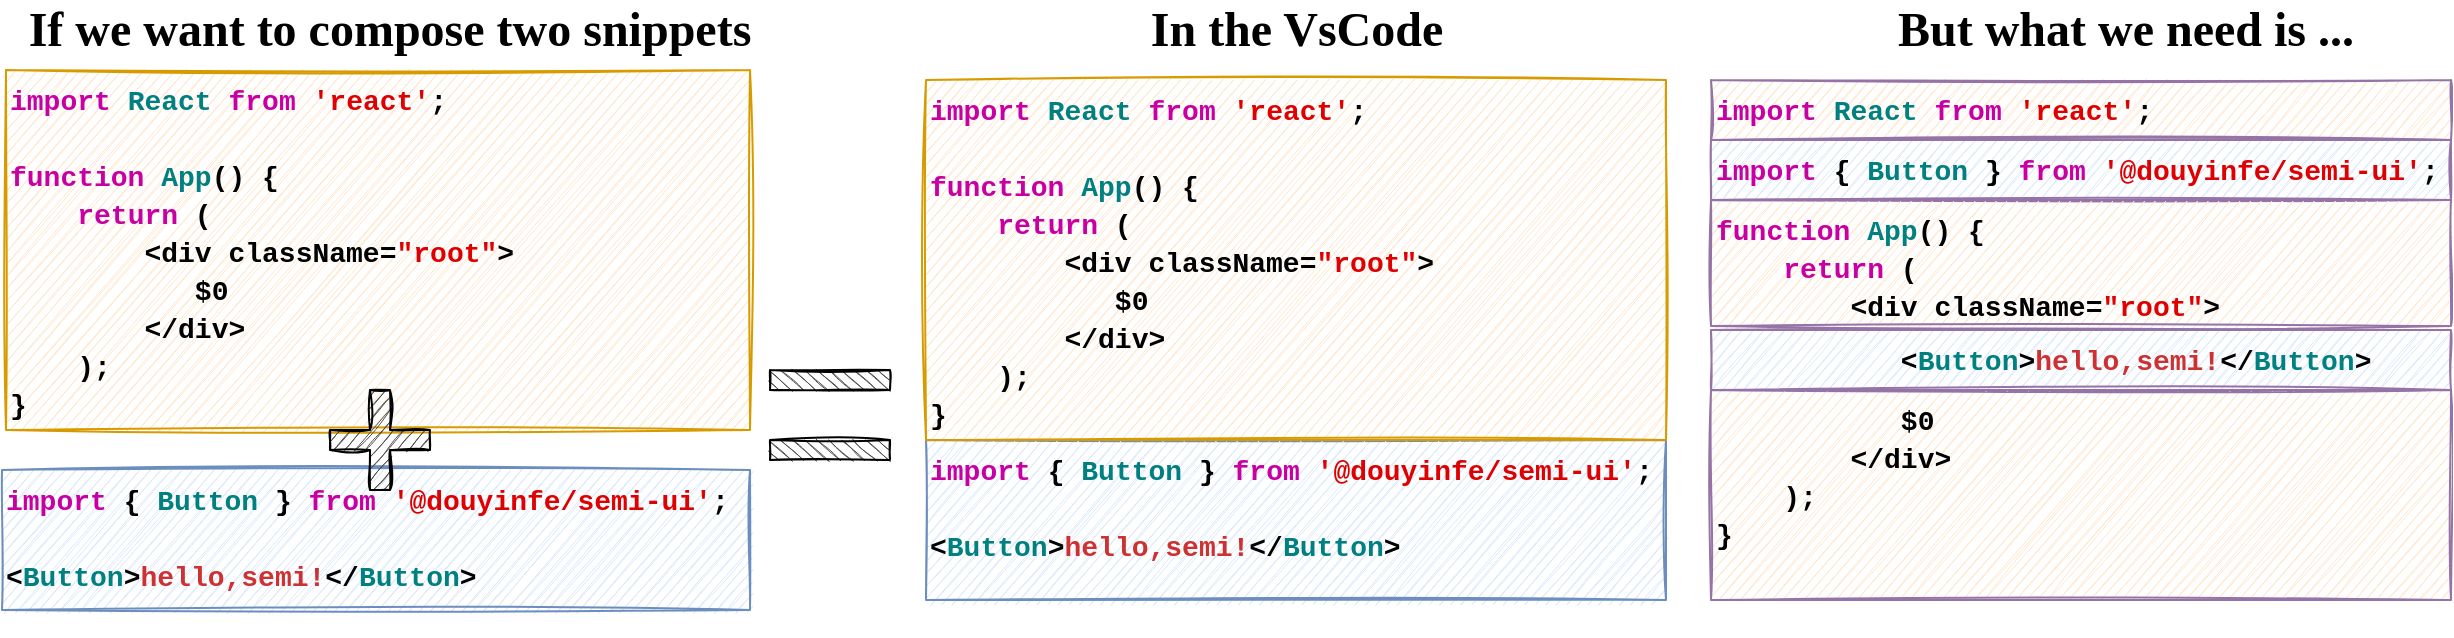 <mxfile version="17.2.4" type="device"><diagram id="JyWx1lpxqkcZEHRJENhf" name="第 1 页"><mxGraphModel dx="1296" dy="1093" grid="1" gridSize="10" guides="1" tooltips="1" connect="1" arrows="1" fold="1" page="1" pageScale="1" pageWidth="827" pageHeight="1169" math="0" shadow="0"><root><mxCell id="0"/><mxCell id="1" parent="0"/><mxCell id="n43pH3vnvwhIwMg1ilMU-5" value="&lt;div style=&quot;color: rgb(0, 0, 0); background-color: rgba(255, 255, 254, 0); font-family: &amp;quot;fira code&amp;quot;, menlo, monaco, &amp;quot;courier new&amp;quot;, monospace, consolas, &amp;quot;courier new&amp;quot;, monospace; font-size: 14px; line-height: 19px;&quot;&gt;&lt;div&gt;&lt;span style=&quot;background-color: rgba(255 , 255 , 254 , 0) ; color: rgb(200 , 0 , 164)&quot;&gt;import&lt;/span&gt;&lt;span style=&quot;background-color: rgba(255 , 255 , 254 , 0)&quot;&gt;&amp;nbsp;{&amp;nbsp;&lt;/span&gt;&lt;span style=&quot;background-color: rgba(255 , 255 , 254 , 0) ; color: rgb(0 , 128 , 128)&quot;&gt;Button&lt;/span&gt;&lt;span style=&quot;background-color: rgba(255 , 255 , 254 , 0)&quot;&gt;&amp;nbsp;}&amp;nbsp;&lt;/span&gt;&lt;span style=&quot;background-color: rgba(255 , 255 , 254 , 0) ; color: rgb(200 , 0 , 164)&quot;&gt;from&lt;/span&gt;&lt;span style=&quot;background-color: rgba(255 , 255 , 254 , 0)&quot;&gt;&amp;nbsp;&lt;/span&gt;&lt;span style=&quot;background-color: rgba(255 , 255 , 254 , 0) ; color: rgb(223 , 0 , 2)&quot;&gt;'@douyinfe/semi-ui'&lt;/span&gt;&lt;span style=&quot;background-color: rgba(255 , 255 , 254 , 0)&quot;&gt;;&lt;/span&gt;&lt;br&gt;&lt;/div&gt;&lt;div&gt;&lt;br&gt;&lt;/div&gt;&lt;div&gt;&lt;span style=&quot;color: #000000&quot;&gt;&amp;lt;&lt;/span&gt;&lt;span style=&quot;color: #008080&quot;&gt;Button&lt;/span&gt;&lt;span style=&quot;color: #000000&quot;&gt;&amp;gt;&lt;/span&gt;&lt;span style=&quot;color: #cd3131&quot;&gt;hello,semi!&lt;/span&gt;&lt;span style=&quot;color: #000000&quot;&gt;&amp;lt;/&lt;/span&gt;&lt;span style=&quot;color: #008080&quot;&gt;Button&lt;/span&gt;&lt;span style=&quot;color: #000000&quot;&gt;&amp;gt;&lt;/span&gt;&lt;/div&gt;&lt;div&gt;&lt;br&gt;&lt;/div&gt;&lt;/div&gt;" style="text;whiteSpace=wrap;fontFamily=Times New Roman;html=1;fillColor=#dae8fc;strokeColor=#6c8ebf;sketch=1;fontStyle=1" parent="1" vertex="1"><mxGeometry x="8" y="445" width="374" height="70" as="geometry"/></mxCell><mxCell id="n43pH3vnvwhIwMg1ilMU-6" value="&lt;div style=&quot;color: rgb(0, 0, 0); background-color: rgba(255, 255, 254, 0); font-family: &amp;quot;fira code&amp;quot;, menlo, monaco, &amp;quot;courier new&amp;quot;, monospace, consolas, &amp;quot;courier new&amp;quot;, monospace; font-size: 14px; line-height: 19px;&quot;&gt;&lt;div&gt;&lt;span style=&quot;color: #c800a4&quot;&gt;import&lt;/span&gt;&lt;span style=&quot;color: #000000&quot;&gt;&amp;nbsp;&lt;/span&gt;&lt;span style=&quot;color: #008080&quot;&gt;React&lt;/span&gt;&lt;span style=&quot;color: #000000&quot;&gt;&amp;nbsp;&lt;/span&gt;&lt;span style=&quot;color: #c800a4&quot;&gt;from&lt;/span&gt;&lt;span style=&quot;color: #000000&quot;&gt;&amp;nbsp;&lt;/span&gt;&lt;span style=&quot;color: #df0002&quot;&gt;'react'&lt;/span&gt;&lt;span style=&quot;color: #000000&quot;&gt;;&lt;/span&gt;&lt;/div&gt;&lt;div&gt;&lt;span style=&quot;color: #000000&quot;&gt;&lt;br&gt;&lt;/span&gt;&lt;/div&gt;&lt;div&gt;&lt;span style=&quot;color: #c800a4&quot;&gt;function&lt;/span&gt;&lt;span style=&quot;color: #000000&quot;&gt;&amp;nbsp;&lt;/span&gt;&lt;span style=&quot;color: #008080&quot;&gt;App&lt;/span&gt;&lt;span style=&quot;color: #000000&quot;&gt;()&amp;nbsp;{&lt;/span&gt;&lt;/div&gt;&lt;div&gt;&lt;span style=&quot;color: #000000&quot;&gt;&amp;nbsp;&amp;nbsp;&amp;nbsp;&amp;nbsp;&lt;/span&gt;&lt;span style=&quot;color: #c800a4&quot;&gt;return&lt;/span&gt;&lt;span style=&quot;color: #000000&quot;&gt;&amp;nbsp;(&lt;/span&gt;&lt;/div&gt;&lt;div&gt;&lt;span style=&quot;color: #000000&quot;&gt;&amp;nbsp;&amp;nbsp;&amp;nbsp;&amp;nbsp;&amp;nbsp;&amp;nbsp;&amp;nbsp;&amp;nbsp;&amp;lt;div&amp;nbsp;className=&lt;/span&gt;&lt;span style=&quot;color: #df0002&quot;&gt;&quot;root&quot;&lt;/span&gt;&lt;span style=&quot;color: #000000&quot;&gt;&amp;gt;&lt;/span&gt;&lt;/div&gt;&lt;div&gt;&lt;span style=&quot;color: #000000&quot;&gt;&lt;span style=&quot;white-space: pre&quot;&gt;&#9;&lt;/span&gt;&amp;nbsp; &amp;nbsp;$0&lt;br&gt;&lt;/span&gt;&lt;/div&gt;&lt;div&gt;&lt;span style=&quot;color: #000000&quot;&gt;&amp;nbsp;&amp;nbsp;&amp;nbsp;&amp;nbsp;&amp;nbsp;&amp;nbsp;&amp;nbsp;&amp;nbsp;&amp;lt;/div&amp;gt;&lt;/span&gt;&lt;/div&gt;&lt;div&gt;&lt;span style=&quot;color: #000000&quot;&gt;&amp;nbsp;&amp;nbsp;&amp;nbsp;&amp;nbsp;);&lt;/span&gt;&lt;/div&gt;&lt;div&gt;&lt;span style=&quot;color: #000000&quot;&gt;}&lt;/span&gt;&lt;/div&gt;&lt;/div&gt;" style="text;whiteSpace=wrap;fontFamily=Times New Roman;html=1;fillColor=#ffe6cc;strokeColor=#d79b00;rounded=0;glass=0;sketch=1;shadow=0;fontStyle=1" parent="1" vertex="1"><mxGeometry x="10" y="245" width="372" height="180" as="geometry"/></mxCell><mxCell id="n43pH3vnvwhIwMg1ilMU-7" value="" style="shape=cross;whiteSpace=wrap;html=1;rounded=0;shadow=0;glass=0;sketch=1;fontFamily=Times New Roman;fillColor=#4D4D4D;fontStyle=1" parent="1" vertex="1"><mxGeometry x="172" y="405" width="50" height="50" as="geometry"/></mxCell><mxCell id="n43pH3vnvwhIwMg1ilMU-16" value="" style="verticalLabelPosition=bottom;verticalAlign=top;html=1;shape=mxgraph.basic.rect;fillColor2=none;strokeWidth=1;size=20;indent=5;rounded=0;shadow=0;glass=0;sketch=1;fontFamily=Times New Roman;fillColor=#4D4D4D;direction=south;fontStyle=1" parent="1" vertex="1"><mxGeometry x="392" y="430" width="60" height="10" as="geometry"/></mxCell><mxCell id="n43pH3vnvwhIwMg1ilMU-17" value="" style="verticalLabelPosition=bottom;verticalAlign=top;html=1;shape=mxgraph.basic.rect;fillColor2=none;strokeWidth=1;size=20;indent=5;rounded=0;shadow=0;glass=0;sketch=1;fontFamily=Times New Roman;fillColor=#4D4D4D;direction=south;fontStyle=1" parent="1" vertex="1"><mxGeometry x="392" y="395" width="60" height="10" as="geometry"/></mxCell><mxCell id="n43pH3vnvwhIwMg1ilMU-18" value="&lt;div style=&quot;color: rgb(0, 0, 0); background-color: rgba(255, 255, 254, 0); font-family: &amp;quot;fira code&amp;quot;, menlo, monaco, &amp;quot;courier new&amp;quot;, monospace, consolas, &amp;quot;courier new&amp;quot;, monospace; font-size: 14px; line-height: 19px;&quot;&gt;&lt;div&gt;&lt;span style=&quot;background-color: rgba(255 , 255 , 254 , 0) ; color: rgb(200 , 0 , 164)&quot;&gt;import&lt;/span&gt;&lt;span style=&quot;background-color: rgba(255 , 255 , 254 , 0)&quot;&gt;&amp;nbsp;{&amp;nbsp;&lt;/span&gt;&lt;span style=&quot;background-color: rgba(255 , 255 , 254 , 0) ; color: rgb(0 , 128 , 128)&quot;&gt;Button&lt;/span&gt;&lt;span style=&quot;background-color: rgba(255 , 255 , 254 , 0)&quot;&gt;&amp;nbsp;}&amp;nbsp;&lt;/span&gt;&lt;span style=&quot;background-color: rgba(255 , 255 , 254 , 0) ; color: rgb(200 , 0 , 164)&quot;&gt;from&lt;/span&gt;&lt;span style=&quot;background-color: rgba(255 , 255 , 254 , 0)&quot;&gt;&amp;nbsp;&lt;/span&gt;&lt;span style=&quot;background-color: rgba(255 , 255 , 254 , 0) ; color: rgb(223 , 0 , 2)&quot;&gt;'@douyinfe/semi-ui'&lt;/span&gt;&lt;span style=&quot;background-color: rgba(255 , 255 , 254 , 0)&quot;&gt;;&lt;/span&gt;&lt;br&gt;&lt;/div&gt;&lt;div&gt;&lt;br&gt;&lt;/div&gt;&lt;div&gt;&lt;span style=&quot;color: #000000&quot;&gt;&amp;lt;&lt;/span&gt;&lt;span style=&quot;color: #008080&quot;&gt;Button&lt;/span&gt;&lt;span style=&quot;color: #000000&quot;&gt;&amp;gt;&lt;/span&gt;&lt;span style=&quot;color: #cd3131&quot;&gt;hello,semi!&lt;/span&gt;&lt;span style=&quot;color: #000000&quot;&gt;&amp;lt;/&lt;/span&gt;&lt;span style=&quot;color: #008080&quot;&gt;Button&lt;/span&gt;&lt;span style=&quot;color: #000000&quot;&gt;&amp;gt;&lt;/span&gt;&lt;/div&gt;&lt;div&gt;&lt;br&gt;&lt;/div&gt;&lt;/div&gt;" style="text;whiteSpace=wrap;fontFamily=Times New Roman;html=1;fillColor=#dae8fc;strokeColor=#6c8ebf;sketch=1;fontStyle=1" parent="1" vertex="1"><mxGeometry x="470" y="430" width="370" height="80" as="geometry"/></mxCell><mxCell id="n43pH3vnvwhIwMg1ilMU-19" value="&lt;div style=&quot;color: rgb(0, 0, 0); background-color: rgba(255, 255, 254, 0); font-family: &amp;quot;fira code&amp;quot;, menlo, monaco, &amp;quot;courier new&amp;quot;, monospace, consolas, &amp;quot;courier new&amp;quot;, monospace; font-size: 14px; line-height: 19px;&quot;&gt;&lt;div&gt;&lt;span style=&quot;color: #c800a4&quot;&gt;import&lt;/span&gt;&lt;span style=&quot;color: #000000&quot;&gt;&amp;nbsp;&lt;/span&gt;&lt;span style=&quot;color: #008080&quot;&gt;React&lt;/span&gt;&lt;span style=&quot;color: #000000&quot;&gt;&amp;nbsp;&lt;/span&gt;&lt;span style=&quot;color: #c800a4&quot;&gt;from&lt;/span&gt;&lt;span style=&quot;color: #000000&quot;&gt;&amp;nbsp;&lt;/span&gt;&lt;span style=&quot;color: #df0002&quot;&gt;'react'&lt;/span&gt;&lt;span style=&quot;color: #000000&quot;&gt;;&lt;/span&gt;&lt;/div&gt;&lt;div&gt;&lt;span style=&quot;color: #000000&quot;&gt;&lt;br&gt;&lt;/span&gt;&lt;/div&gt;&lt;div&gt;&lt;span style=&quot;color: #c800a4&quot;&gt;function&lt;/span&gt;&lt;span style=&quot;color: #000000&quot;&gt;&amp;nbsp;&lt;/span&gt;&lt;span style=&quot;color: #008080&quot;&gt;App&lt;/span&gt;&lt;span style=&quot;color: #000000&quot;&gt;()&amp;nbsp;{&lt;/span&gt;&lt;/div&gt;&lt;div&gt;&lt;span style=&quot;color: #000000&quot;&gt;&amp;nbsp;&amp;nbsp;&amp;nbsp;&amp;nbsp;&lt;/span&gt;&lt;span style=&quot;color: #c800a4&quot;&gt;return&lt;/span&gt;&lt;span style=&quot;color: #000000&quot;&gt;&amp;nbsp;(&lt;/span&gt;&lt;/div&gt;&lt;div&gt;&lt;span style=&quot;color: #000000&quot;&gt;&amp;nbsp;&amp;nbsp;&amp;nbsp;&amp;nbsp;&amp;nbsp;&amp;nbsp;&amp;nbsp;&amp;nbsp;&amp;lt;div&amp;nbsp;className=&lt;/span&gt;&lt;span style=&quot;color: #df0002&quot;&gt;&quot;root&quot;&lt;/span&gt;&lt;span style=&quot;color: #000000&quot;&gt;&amp;gt;&lt;/span&gt;&lt;/div&gt;&lt;div&gt;&lt;span style=&quot;color: #000000&quot;&gt;&lt;span style=&quot;white-space: pre&quot;&gt;&#9;&lt;/span&gt;&amp;nbsp; &amp;nbsp;$0&lt;br&gt;&lt;/span&gt;&lt;/div&gt;&lt;div&gt;&lt;span style=&quot;color: #000000&quot;&gt;&amp;nbsp;&amp;nbsp;&amp;nbsp;&amp;nbsp;&amp;nbsp;&amp;nbsp;&amp;nbsp;&amp;nbsp;&amp;lt;/div&amp;gt;&lt;/span&gt;&lt;/div&gt;&lt;div&gt;&lt;span style=&quot;color: #000000&quot;&gt;&amp;nbsp;&amp;nbsp;&amp;nbsp;&amp;nbsp;);&lt;/span&gt;&lt;/div&gt;&lt;div&gt;&lt;span style=&quot;color: #000000&quot;&gt;}&lt;/span&gt;&lt;/div&gt;&lt;/div&gt;" style="text;whiteSpace=wrap;fontFamily=Times New Roman;html=1;fillColor=#ffe6cc;strokeColor=#d79b00;rounded=0;glass=0;sketch=1;shadow=0;fontStyle=1" parent="1" vertex="1"><mxGeometry x="470" y="250" width="370" height="180" as="geometry"/></mxCell><mxCell id="n43pH3vnvwhIwMg1ilMU-27" value="&lt;font style=&quot;font-size: 24px&quot;&gt;In the VsCode&lt;/font&gt;" style="text;html=1;strokeColor=none;fillColor=none;align=center;verticalAlign=middle;whiteSpace=wrap;rounded=0;shadow=0;glass=0;sketch=1;fontFamily=Times New Roman;fontStyle=1" parent="1" vertex="1"><mxGeometry x="547.5" y="210" width="215" height="30" as="geometry"/></mxCell><mxCell id="n43pH3vnvwhIwMg1ilMU-28" value="&lt;font style=&quot;font-size: 24px&quot;&gt;But what we need is ...&lt;/font&gt;" style="text;html=1;strokeColor=none;fillColor=none;align=center;verticalAlign=middle;whiteSpace=wrap;rounded=0;shadow=0;glass=0;sketch=1;fontFamily=Times New Roman;fontStyle=1" parent="1" vertex="1"><mxGeometry x="955" y="210" width="230" height="30" as="geometry"/></mxCell><mxCell id="n43pH3vnvwhIwMg1ilMU-34" value="&lt;font style=&quot;font-size: 24px&quot;&gt;If we want to compose two snippets&lt;/font&gt;" style="text;html=1;strokeColor=none;fillColor=none;align=center;verticalAlign=middle;whiteSpace=wrap;rounded=0;shadow=0;glass=0;sketch=1;fontFamily=Times New Roman;fontStyle=1" parent="1" vertex="1"><mxGeometry x="12" y="215" width="380" height="20" as="geometry"/></mxCell><mxCell id="n43pH3vnvwhIwMg1ilMU-52" value="&lt;div style=&quot;color: rgb(0, 0, 0); background-color: rgba(255, 255, 254, 0); font-family: &amp;quot;fira code&amp;quot;, menlo, monaco, &amp;quot;courier new&amp;quot;, monospace, consolas, &amp;quot;courier new&amp;quot;, monospace; font-size: 14px; line-height: 19px;&quot;&gt;&lt;div&gt;&lt;span style=&quot;color: #c800a4&quot;&gt;import&lt;/span&gt;&lt;span style=&quot;color: #000000&quot;&gt;&amp;nbsp;&lt;/span&gt;&lt;span style=&quot;color: #008080&quot;&gt;React&lt;/span&gt;&lt;span style=&quot;color: #000000&quot;&gt;&amp;nbsp;&lt;/span&gt;&lt;span style=&quot;color: #c800a4&quot;&gt;from&lt;/span&gt;&lt;span style=&quot;color: #000000&quot;&gt;&amp;nbsp;&lt;/span&gt;&lt;span style=&quot;color: #df0002&quot;&gt;'react'&lt;/span&gt;&lt;span style=&quot;color: #000000&quot;&gt;;&lt;/span&gt;&lt;/div&gt;&lt;div&gt;&lt;br&gt;&lt;/div&gt;&lt;/div&gt;" style="text;whiteSpace=wrap;fontFamily=Times New Roman;html=1;fillColor=#ffe6cc;strokeColor=#9673a6;rounded=0;glass=0;sketch=1;shadow=0;fontStyle=1" parent="1" vertex="1"><mxGeometry x="862.5" y="250" width="370" height="30" as="geometry"/></mxCell><mxCell id="n43pH3vnvwhIwMg1ilMU-53" value="&lt;div style=&quot;color: rgb(0, 0, 0); background-color: rgba(255, 255, 254, 0); font-family: &amp;quot;fira code&amp;quot;, menlo, monaco, &amp;quot;courier new&amp;quot;, monospace, consolas, &amp;quot;courier new&amp;quot;, monospace; font-size: 14px; line-height: 19px;&quot;&gt;&lt;div&gt;&lt;span style=&quot;background-color: rgba(255 , 255 , 254 , 0) ; color: rgb(200 , 0 , 164)&quot;&gt;import&lt;/span&gt;&lt;span style=&quot;background-color: rgba(255 , 255 , 254 , 0)&quot;&gt;&amp;nbsp;{&amp;nbsp;&lt;/span&gt;&lt;span style=&quot;background-color: rgba(255 , 255 , 254 , 0) ; color: rgb(0 , 128 , 128)&quot;&gt;Button&lt;/span&gt;&lt;span style=&quot;background-color: rgba(255 , 255 , 254 , 0)&quot;&gt;&amp;nbsp;}&amp;nbsp;&lt;/span&gt;&lt;span style=&quot;background-color: rgba(255 , 255 , 254 , 0) ; color: rgb(200 , 0 , 164)&quot;&gt;from&lt;/span&gt;&lt;span style=&quot;background-color: rgba(255 , 255 , 254 , 0)&quot;&gt;&amp;nbsp;&lt;/span&gt;&lt;span style=&quot;background-color: rgba(255 , 255 , 254 , 0) ; color: rgb(223 , 0 , 2)&quot;&gt;'@douyinfe/semi-ui'&lt;/span&gt;&lt;span style=&quot;background-color: rgba(255 , 255 , 254 , 0)&quot;&gt;;&lt;/span&gt;&lt;br&gt;&lt;/div&gt;&lt;div&gt;&lt;br&gt;&lt;/div&gt;&lt;div&gt;&lt;br&gt;&lt;/div&gt;&lt;/div&gt;" style="text;whiteSpace=wrap;fontFamily=Times New Roman;html=1;fillColor=#dae8fc;strokeColor=#9673a6;sketch=1;fontStyle=1" parent="1" vertex="1"><mxGeometry x="862.5" y="280" width="370" height="30" as="geometry"/></mxCell><mxCell id="n43pH3vnvwhIwMg1ilMU-54" value="&lt;div style=&quot;color: rgb(0, 0, 0); background-color: rgba(255, 255, 254, 0); font-family: &amp;quot;fira code&amp;quot;, menlo, monaco, &amp;quot;courier new&amp;quot;, monospace, consolas, &amp;quot;courier new&amp;quot;, monospace; font-size: 14px; line-height: 19px;&quot;&gt;&lt;div&gt;&lt;span style=&quot;background-color: rgba(255 , 255 , 254 , 0) ; color: rgb(200 , 0 , 164)&quot;&gt;function&lt;/span&gt;&lt;span style=&quot;background-color: rgba(255 , 255 , 254 , 0)&quot;&gt;&amp;nbsp;&lt;/span&gt;&lt;span style=&quot;background-color: rgba(255 , 255 , 254 , 0) ; color: rgb(0 , 128 , 128)&quot;&gt;App&lt;/span&gt;&lt;span style=&quot;background-color: rgba(255 , 255 , 254 , 0)&quot;&gt;()&amp;nbsp;{&lt;/span&gt;&lt;br&gt;&lt;/div&gt;&lt;div&gt;&lt;span style=&quot;color: #000000&quot;&gt;&amp;nbsp;&amp;nbsp;&amp;nbsp;&amp;nbsp;&lt;/span&gt;&lt;span style=&quot;color: #c800a4&quot;&gt;return&lt;/span&gt;&lt;span style=&quot;color: #000000&quot;&gt;&amp;nbsp;(&lt;/span&gt;&lt;/div&gt;&lt;div&gt;&lt;span style=&quot;color: #000000&quot;&gt;&amp;nbsp;&amp;nbsp;&amp;nbsp;&amp;nbsp;&amp;nbsp;&amp;nbsp;&amp;nbsp;&amp;nbsp;&amp;lt;div&amp;nbsp;className=&lt;/span&gt;&lt;span style=&quot;color: #df0002&quot;&gt;&quot;root&quot;&lt;/span&gt;&lt;span style=&quot;color: #000000&quot;&gt;&amp;gt;&lt;/span&gt;&lt;/div&gt;&lt;/div&gt;" style="text;whiteSpace=wrap;fontFamily=Times New Roman;html=1;fillColor=#ffe6cc;strokeColor=#9673a6;rounded=0;glass=0;sketch=1;shadow=0;fontStyle=1" parent="1" vertex="1"><mxGeometry x="862.5" y="310" width="370" height="63" as="geometry"/></mxCell><mxCell id="n43pH3vnvwhIwMg1ilMU-55" value="&lt;div style=&quot;color: rgb(0, 0, 0); background-color: rgba(255, 255, 254, 0); font-family: &amp;quot;fira code&amp;quot;, menlo, monaco, &amp;quot;courier new&amp;quot;, monospace, consolas, &amp;quot;courier new&amp;quot;, monospace; font-size: 14px; line-height: 19px;&quot;&gt;&lt;div&gt;&lt;span style=&quot;background-color: rgba(255 , 255 , 254 , 0) ; white-space: pre&quot;&gt;&#9;&lt;/span&gt;&lt;span style=&quot;background-color: rgba(255 , 255 , 254 , 0)&quot;&gt;&amp;nbsp; &amp;nbsp;$0&lt;/span&gt;&lt;br&gt;&lt;/div&gt;&lt;div&gt;&lt;span style=&quot;color: #000000&quot;&gt;&amp;nbsp;&amp;nbsp;&amp;nbsp;&amp;nbsp;&amp;nbsp;&amp;nbsp;&amp;nbsp;&amp;nbsp;&amp;lt;/div&amp;gt;&lt;/span&gt;&lt;/div&gt;&lt;div&gt;&lt;span style=&quot;color: #000000&quot;&gt;&amp;nbsp;&amp;nbsp;&amp;nbsp;&amp;nbsp;);&lt;/span&gt;&lt;/div&gt;&lt;div&gt;&lt;span style=&quot;color: #000000&quot;&gt;}&lt;/span&gt;&lt;/div&gt;&lt;/div&gt;" style="text;whiteSpace=wrap;fontFamily=Times New Roman;html=1;fillColor=#ffe6cc;strokeColor=#9673a6;rounded=0;glass=0;sketch=1;shadow=0;fontStyle=1" parent="1" vertex="1"><mxGeometry x="862.5" y="405" width="370" height="105" as="geometry"/></mxCell><mxCell id="n43pH3vnvwhIwMg1ilMU-56" value="&lt;div style=&quot;color: rgb(0, 0, 0); background-color: rgba(255, 255, 254, 0); font-family: &amp;quot;fira code&amp;quot;, menlo, monaco, &amp;quot;courier new&amp;quot;, monospace, consolas, &amp;quot;courier new&amp;quot;, monospace; font-size: 14px; line-height: 19px;&quot;&gt;&lt;div&gt;&lt;span style=&quot;background-color: rgba(255 , 255 , 254 , 0)&quot;&gt;&amp;nbsp; &amp;nbsp; &amp;nbsp; &amp;nbsp; &amp;nbsp; &amp;nbsp;&amp;lt;&lt;/span&gt;&lt;span style=&quot;background-color: rgba(255 , 255 , 254 , 0) ; color: rgb(0 , 128 , 128)&quot;&gt;Button&lt;/span&gt;&lt;span style=&quot;background-color: rgba(255 , 255 , 254 , 0)&quot;&gt;&amp;gt;&lt;/span&gt;&lt;span style=&quot;background-color: rgba(255 , 255 , 254 , 0) ; color: rgb(205 , 49 , 49)&quot;&gt;hello,semi!&lt;/span&gt;&lt;span style=&quot;background-color: rgba(255 , 255 , 254 , 0)&quot;&gt;&amp;lt;/&lt;/span&gt;&lt;span style=&quot;background-color: rgba(255 , 255 , 254 , 0) ; color: rgb(0 , 128 , 128)&quot;&gt;Button&lt;/span&gt;&lt;span style=&quot;background-color: rgba(255 , 255 , 254 , 0)&quot;&gt;&amp;gt;&lt;/span&gt;&lt;br&gt;&lt;/div&gt;&lt;div&gt;&lt;br&gt;&lt;/div&gt;&lt;/div&gt;" style="text;whiteSpace=wrap;fontFamily=Times New Roman;html=1;fillColor=#dae8fc;strokeColor=#9673a6;sketch=1;fontStyle=1" parent="1" vertex="1"><mxGeometry x="862.5" y="375" width="370" height="30" as="geometry"/></mxCell></root></mxGraphModel></diagram></mxfile>